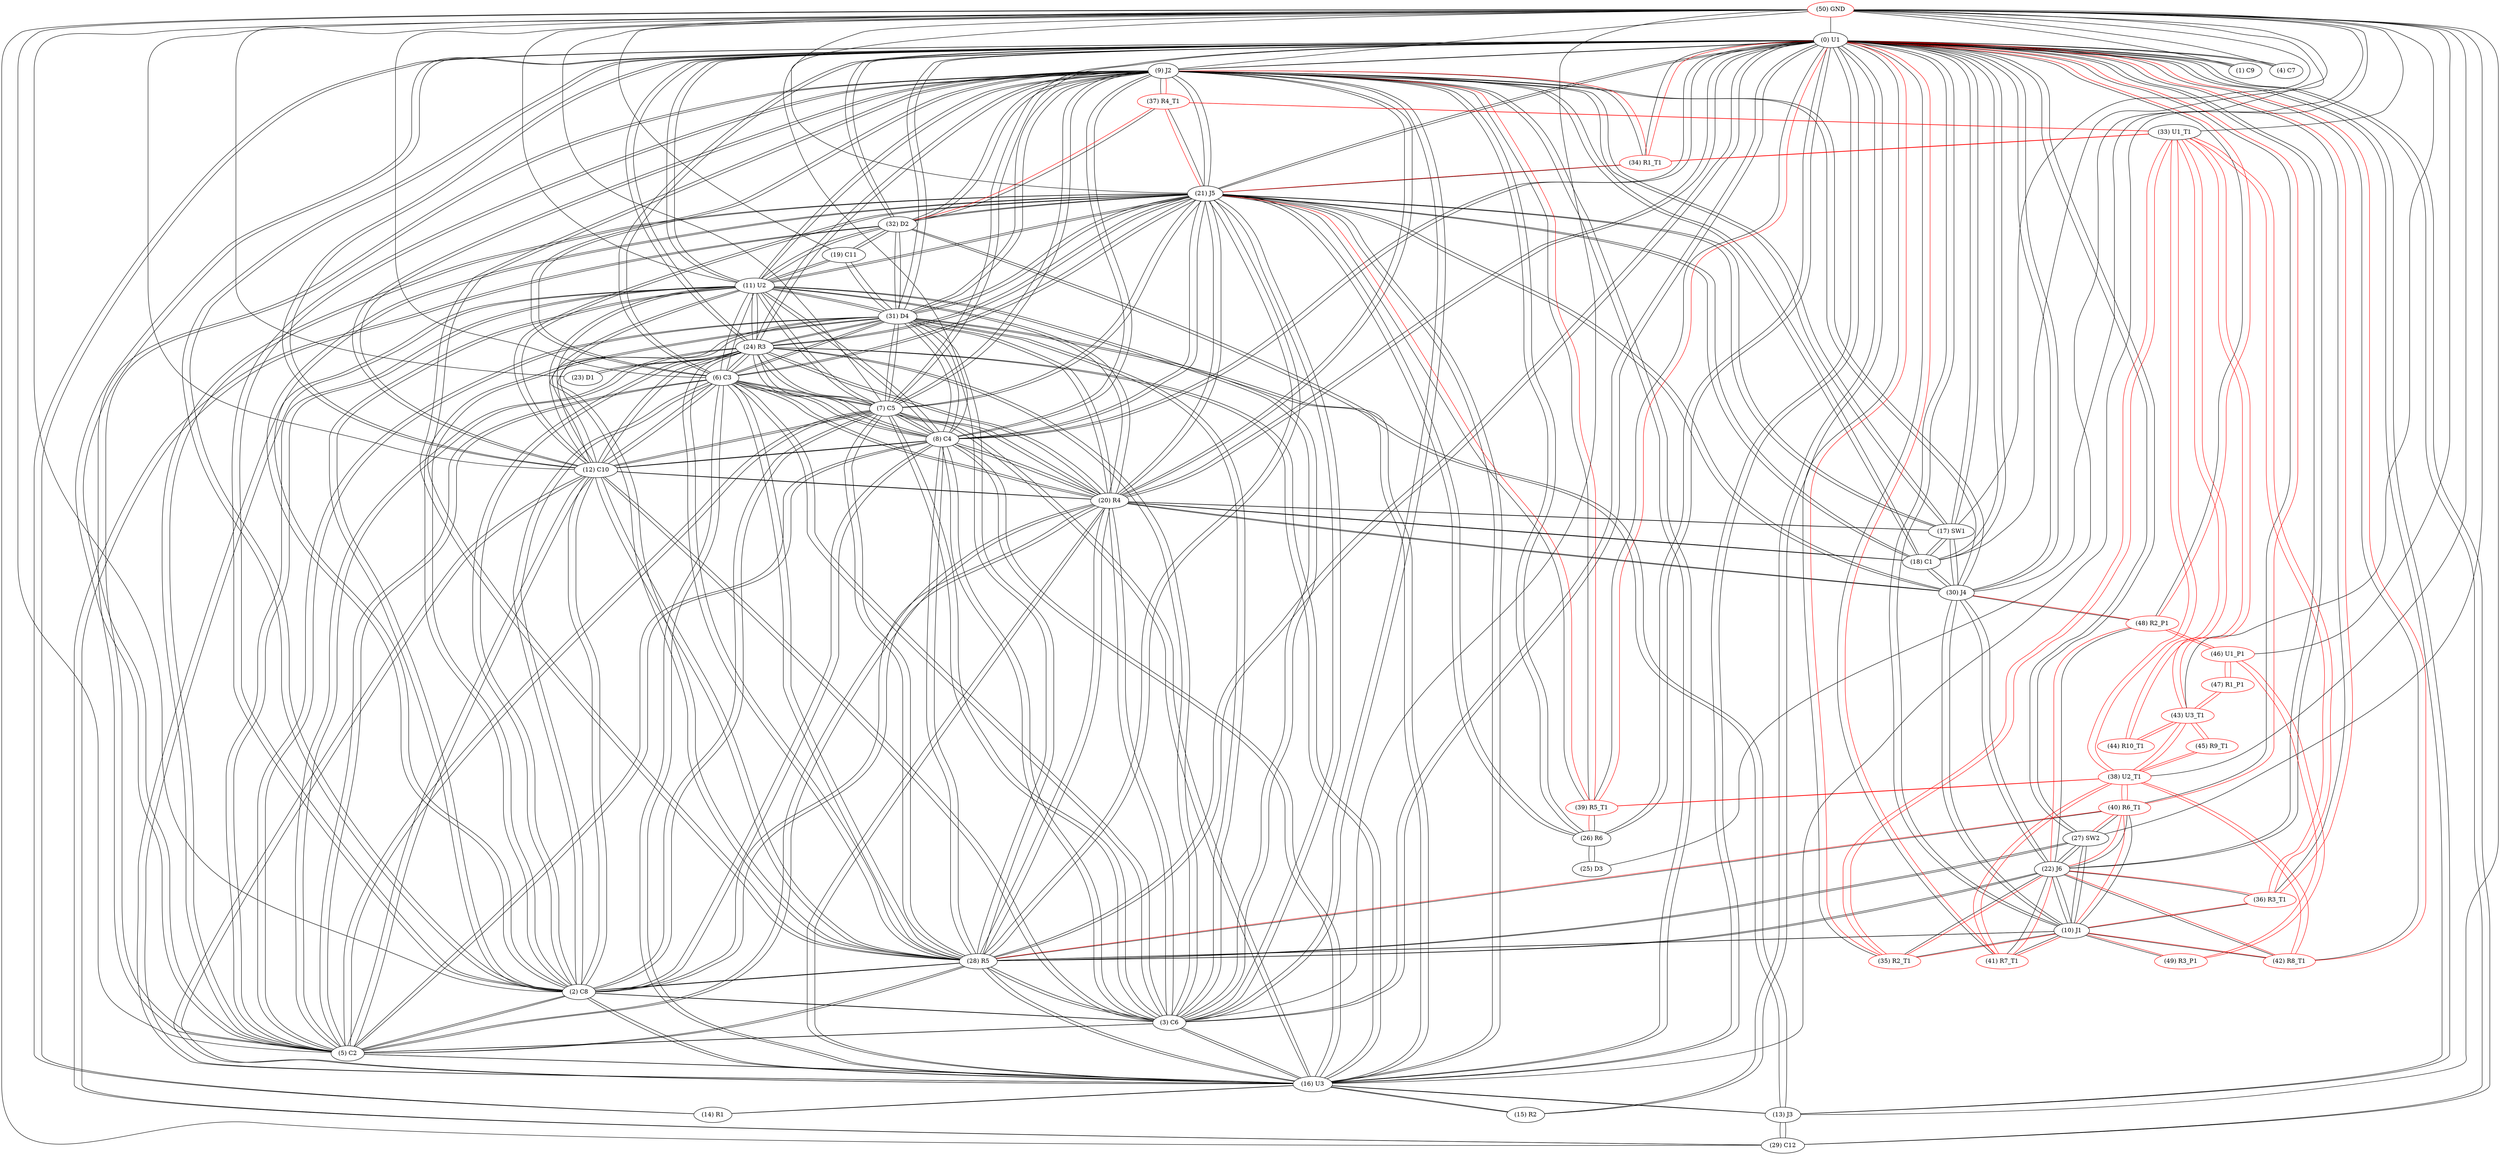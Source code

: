 graph {
	0 [label="(0) U1"]
	9 [label="(9) J2"]
	21 [label="(21) J5"]
	26 [label="(26) R6"]
	39 [label="(39) R5_T1"]
	10 [label="(10) J1"]
	28 [label="(28) R5"]
	22 [label="(22) J6"]
	27 [label="(27) SW2"]
	40 [label="(40) R6_T1"]
	16 [label="(16) U3"]
	5 [label="(5) C2"]
	3 [label="(3) C6"]
	2 [label="(2) C8"]
	20 [label="(20) R4"]
	12 [label="(12) C10"]
	8 [label="(8) C4"]
	11 [label="(11) U2"]
	7 [label="(7) C5"]
	6 [label="(6) C3"]
	24 [label="(24) R3"]
	31 [label="(31) D4"]
	1 [label="(1) C9"]
	34 [label="(34) R1_T1"]
	42 [label="(42) R8_T1"]
	30 [label="(30) J4"]
	41 [label="(41) R7_T1"]
	35 [label="(35) R2_T1"]
	36 [label="(36) R3_T1"]
	48 [label="(48) R2_P1"]
	4 [label="(4) C7"]
	18 [label="(18) C1"]
	17 [label="(17) SW1"]
	13 [label="(13) J3"]
	32 [label="(32) D2"]
	29 [label="(29) C12"]
	15 [label="(15) R2"]
	14 [label="(14) R1"]
	1 [label="(1) C9"]
	0 [label="(0) U1"]
	2 [label="(2) C8"]
	9 [label="(9) J2"]
	0 [label="(0) U1"]
	16 [label="(16) U3"]
	5 [label="(5) C2"]
	3 [label="(3) C6"]
	20 [label="(20) R4"]
	12 [label="(12) C10"]
	8 [label="(8) C4"]
	11 [label="(11) U2"]
	7 [label="(7) C5"]
	6 [label="(6) C3"]
	24 [label="(24) R3"]
	31 [label="(31) D4"]
	21 [label="(21) J5"]
	28 [label="(28) R5"]
	3 [label="(3) C6"]
	9 [label="(9) J2"]
	0 [label="(0) U1"]
	16 [label="(16) U3"]
	5 [label="(5) C2"]
	2 [label="(2) C8"]
	20 [label="(20) R4"]
	12 [label="(12) C10"]
	8 [label="(8) C4"]
	11 [label="(11) U2"]
	7 [label="(7) C5"]
	6 [label="(6) C3"]
	24 [label="(24) R3"]
	31 [label="(31) D4"]
	21 [label="(21) J5"]
	28 [label="(28) R5"]
	4 [label="(4) C7"]
	0 [label="(0) U1"]
	5 [label="(5) C2"]
	9 [label="(9) J2"]
	0 [label="(0) U1"]
	16 [label="(16) U3"]
	3 [label="(3) C6"]
	2 [label="(2) C8"]
	20 [label="(20) R4"]
	12 [label="(12) C10"]
	8 [label="(8) C4"]
	11 [label="(11) U2"]
	7 [label="(7) C5"]
	6 [label="(6) C3"]
	24 [label="(24) R3"]
	31 [label="(31) D4"]
	21 [label="(21) J5"]
	28 [label="(28) R5"]
	6 [label="(6) C3"]
	9 [label="(9) J2"]
	0 [label="(0) U1"]
	16 [label="(16) U3"]
	5 [label="(5) C2"]
	3 [label="(3) C6"]
	2 [label="(2) C8"]
	20 [label="(20) R4"]
	12 [label="(12) C10"]
	8 [label="(8) C4"]
	11 [label="(11) U2"]
	7 [label="(7) C5"]
	24 [label="(24) R3"]
	31 [label="(31) D4"]
	21 [label="(21) J5"]
	28 [label="(28) R5"]
	7 [label="(7) C5"]
	9 [label="(9) J2"]
	0 [label="(0) U1"]
	16 [label="(16) U3"]
	5 [label="(5) C2"]
	3 [label="(3) C6"]
	2 [label="(2) C8"]
	20 [label="(20) R4"]
	12 [label="(12) C10"]
	8 [label="(8) C4"]
	11 [label="(11) U2"]
	6 [label="(6) C3"]
	24 [label="(24) R3"]
	31 [label="(31) D4"]
	21 [label="(21) J5"]
	28 [label="(28) R5"]
	8 [label="(8) C4"]
	9 [label="(9) J2"]
	0 [label="(0) U1"]
	16 [label="(16) U3"]
	5 [label="(5) C2"]
	3 [label="(3) C6"]
	2 [label="(2) C8"]
	20 [label="(20) R4"]
	12 [label="(12) C10"]
	11 [label="(11) U2"]
	7 [label="(7) C5"]
	6 [label="(6) C3"]
	24 [label="(24) R3"]
	31 [label="(31) D4"]
	21 [label="(21) J5"]
	28 [label="(28) R5"]
	9 [label="(9) J2"]
	0 [label="(0) U1"]
	21 [label="(21) J5"]
	26 [label="(26) R6"]
	39 [label="(39) R5_T1"]
	16 [label="(16) U3"]
	5 [label="(5) C2"]
	3 [label="(3) C6"]
	2 [label="(2) C8"]
	20 [label="(20) R4"]
	12 [label="(12) C10"]
	8 [label="(8) C4"]
	11 [label="(11) U2"]
	7 [label="(7) C5"]
	6 [label="(6) C3"]
	24 [label="(24) R3"]
	31 [label="(31) D4"]
	28 [label="(28) R5"]
	32 [label="(32) D2"]
	37 [label="(37) R4_T1"]
	34 [label="(34) R1_T1"]
	18 [label="(18) C1"]
	30 [label="(30) J4"]
	17 [label="(17) SW1"]
	10 [label="(10) J1"]
	28 [label="(28) R5"]
	0 [label="(0) U1"]
	22 [label="(22) J6"]
	27 [label="(27) SW2"]
	40 [label="(40) R6_T1"]
	42 [label="(42) R8_T1"]
	30 [label="(30) J4"]
	41 [label="(41) R7_T1"]
	35 [label="(35) R2_T1"]
	36 [label="(36) R3_T1"]
	49 [label="(49) R3_P1"]
	11 [label="(11) U2"]
	9 [label="(9) J2"]
	0 [label="(0) U1"]
	16 [label="(16) U3"]
	5 [label="(5) C2"]
	3 [label="(3) C6"]
	2 [label="(2) C8"]
	20 [label="(20) R4"]
	12 [label="(12) C10"]
	8 [label="(8) C4"]
	7 [label="(7) C5"]
	6 [label="(6) C3"]
	24 [label="(24) R3"]
	31 [label="(31) D4"]
	21 [label="(21) J5"]
	28 [label="(28) R5"]
	19 [label="(19) C11"]
	32 [label="(32) D2"]
	12 [label="(12) C10"]
	9 [label="(9) J2"]
	0 [label="(0) U1"]
	16 [label="(16) U3"]
	5 [label="(5) C2"]
	3 [label="(3) C6"]
	2 [label="(2) C8"]
	20 [label="(20) R4"]
	8 [label="(8) C4"]
	11 [label="(11) U2"]
	7 [label="(7) C5"]
	6 [label="(6) C3"]
	24 [label="(24) R3"]
	31 [label="(31) D4"]
	21 [label="(21) J5"]
	28 [label="(28) R5"]
	13 [label="(13) J3"]
	0 [label="(0) U1"]
	32 [label="(32) D2"]
	29 [label="(29) C12"]
	16 [label="(16) U3"]
	14 [label="(14) R1"]
	16 [label="(16) U3"]
	0 [label="(0) U1"]
	15 [label="(15) R2"]
	16 [label="(16) U3"]
	0 [label="(0) U1"]
	16 [label="(16) U3"]
	9 [label="(9) J2"]
	0 [label="(0) U1"]
	5 [label="(5) C2"]
	3 [label="(3) C6"]
	2 [label="(2) C8"]
	20 [label="(20) R4"]
	12 [label="(12) C10"]
	8 [label="(8) C4"]
	11 [label="(11) U2"]
	7 [label="(7) C5"]
	6 [label="(6) C3"]
	24 [label="(24) R3"]
	31 [label="(31) D4"]
	21 [label="(21) J5"]
	28 [label="(28) R5"]
	14 [label="(14) R1"]
	15 [label="(15) R2"]
	13 [label="(13) J3"]
	17 [label="(17) SW1"]
	18 [label="(18) C1"]
	0 [label="(0) U1"]
	30 [label="(30) J4"]
	21 [label="(21) J5"]
	20 [label="(20) R4"]
	9 [label="(9) J2"]
	18 [label="(18) C1"]
	0 [label="(0) U1"]
	30 [label="(30) J4"]
	21 [label="(21) J5"]
	17 [label="(17) SW1"]
	20 [label="(20) R4"]
	9 [label="(9) J2"]
	19 [label="(19) C11"]
	32 [label="(32) D2"]
	31 [label="(31) D4"]
	11 [label="(11) U2"]
	20 [label="(20) R4"]
	9 [label="(9) J2"]
	0 [label="(0) U1"]
	16 [label="(16) U3"]
	5 [label="(5) C2"]
	3 [label="(3) C6"]
	2 [label="(2) C8"]
	12 [label="(12) C10"]
	8 [label="(8) C4"]
	11 [label="(11) U2"]
	7 [label="(7) C5"]
	6 [label="(6) C3"]
	24 [label="(24) R3"]
	31 [label="(31) D4"]
	21 [label="(21) J5"]
	28 [label="(28) R5"]
	18 [label="(18) C1"]
	30 [label="(30) J4"]
	17 [label="(17) SW1"]
	21 [label="(21) J5"]
	9 [label="(9) J2"]
	0 [label="(0) U1"]
	26 [label="(26) R6"]
	39 [label="(39) R5_T1"]
	16 [label="(16) U3"]
	5 [label="(5) C2"]
	3 [label="(3) C6"]
	2 [label="(2) C8"]
	20 [label="(20) R4"]
	12 [label="(12) C10"]
	8 [label="(8) C4"]
	11 [label="(11) U2"]
	7 [label="(7) C5"]
	6 [label="(6) C3"]
	24 [label="(24) R3"]
	31 [label="(31) D4"]
	28 [label="(28) R5"]
	32 [label="(32) D2"]
	37 [label="(37) R4_T1"]
	34 [label="(34) R1_T1"]
	18 [label="(18) C1"]
	30 [label="(30) J4"]
	17 [label="(17) SW1"]
	22 [label="(22) J6"]
	10 [label="(10) J1"]
	28 [label="(28) R5"]
	0 [label="(0) U1"]
	27 [label="(27) SW2"]
	40 [label="(40) R6_T1"]
	42 [label="(42) R8_T1"]
	30 [label="(30) J4"]
	41 [label="(41) R7_T1"]
	35 [label="(35) R2_T1"]
	36 [label="(36) R3_T1"]
	48 [label="(48) R2_P1"]
	23 [label="(23) D1"]
	24 [label="(24) R3"]
	24 [label="(24) R3"]
	9 [label="(9) J2"]
	0 [label="(0) U1"]
	16 [label="(16) U3"]
	5 [label="(5) C2"]
	3 [label="(3) C6"]
	2 [label="(2) C8"]
	20 [label="(20) R4"]
	12 [label="(12) C10"]
	8 [label="(8) C4"]
	11 [label="(11) U2"]
	7 [label="(7) C5"]
	6 [label="(6) C3"]
	31 [label="(31) D4"]
	21 [label="(21) J5"]
	28 [label="(28) R5"]
	23 [label="(23) D1"]
	25 [label="(25) D3"]
	26 [label="(26) R6"]
	26 [label="(26) R6"]
	25 [label="(25) D3"]
	9 [label="(9) J2"]
	0 [label="(0) U1"]
	21 [label="(21) J5"]
	39 [label="(39) R5_T1"]
	27 [label="(27) SW2"]
	10 [label="(10) J1"]
	28 [label="(28) R5"]
	0 [label="(0) U1"]
	22 [label="(22) J6"]
	40 [label="(40) R6_T1"]
	28 [label="(28) R5"]
	10 [label="(10) J1"]
	0 [label="(0) U1"]
	22 [label="(22) J6"]
	27 [label="(27) SW2"]
	40 [label="(40) R6_T1"]
	9 [label="(9) J2"]
	16 [label="(16) U3"]
	5 [label="(5) C2"]
	3 [label="(3) C6"]
	2 [label="(2) C8"]
	20 [label="(20) R4"]
	12 [label="(12) C10"]
	8 [label="(8) C4"]
	11 [label="(11) U2"]
	7 [label="(7) C5"]
	6 [label="(6) C3"]
	24 [label="(24) R3"]
	31 [label="(31) D4"]
	21 [label="(21) J5"]
	29 [label="(29) C12"]
	0 [label="(0) U1"]
	13 [label="(13) J3"]
	32 [label="(32) D2"]
	30 [label="(30) J4"]
	22 [label="(22) J6"]
	10 [label="(10) J1"]
	0 [label="(0) U1"]
	48 [label="(48) R2_P1"]
	18 [label="(18) C1"]
	21 [label="(21) J5"]
	17 [label="(17) SW1"]
	20 [label="(20) R4"]
	9 [label="(9) J2"]
	31 [label="(31) D4"]
	9 [label="(9) J2"]
	0 [label="(0) U1"]
	16 [label="(16) U3"]
	5 [label="(5) C2"]
	3 [label="(3) C6"]
	2 [label="(2) C8"]
	20 [label="(20) R4"]
	12 [label="(12) C10"]
	8 [label="(8) C4"]
	11 [label="(11) U2"]
	7 [label="(7) C5"]
	6 [label="(6) C3"]
	24 [label="(24) R3"]
	21 [label="(21) J5"]
	28 [label="(28) R5"]
	19 [label="(19) C11"]
	32 [label="(32) D2"]
	32 [label="(32) D2"]
	9 [label="(9) J2"]
	21 [label="(21) J5"]
	37 [label="(37) R4_T1"]
	0 [label="(0) U1"]
	13 [label="(13) J3"]
	29 [label="(29) C12"]
	19 [label="(19) C11"]
	31 [label="(31) D4"]
	11 [label="(11) U2"]
	33 [label="(33) U1_T1"]
	38 [label="(38) U2_T1"]
	43 [label="(43) U3_T1"]
	44 [label="(44) R10_T1"]
	37 [label="(37) R4_T1"]
	35 [label="(35) R2_T1"]
	36 [label="(36) R3_T1"]
	34 [label="(34) R1_T1"]
	34 [label="(34) R1_T1" color=red]
	21 [label="(21) J5"]
	0 [label="(0) U1"]
	9 [label="(9) J2"]
	33 [label="(33) U1_T1"]
	35 [label="(35) R2_T1" color=red]
	22 [label="(22) J6"]
	10 [label="(10) J1"]
	0 [label="(0) U1"]
	33 [label="(33) U1_T1"]
	36 [label="(36) R3_T1" color=red]
	22 [label="(22) J6"]
	10 [label="(10) J1"]
	0 [label="(0) U1"]
	33 [label="(33) U1_T1"]
	37 [label="(37) R4_T1" color=red]
	9 [label="(9) J2"]
	21 [label="(21) J5"]
	32 [label="(32) D2"]
	33 [label="(33) U1_T1"]
	38 [label="(38) U2_T1" color=red]
	41 [label="(41) R7_T1"]
	42 [label="(42) R8_T1"]
	39 [label="(39) R5_T1"]
	40 [label="(40) R6_T1"]
	43 [label="(43) U3_T1"]
	33 [label="(33) U1_T1"]
	45 [label="(45) R9_T1"]
	39 [label="(39) R5_T1" color=red]
	9 [label="(9) J2"]
	0 [label="(0) U1"]
	21 [label="(21) J5"]
	26 [label="(26) R6"]
	38 [label="(38) U2_T1"]
	40 [label="(40) R6_T1" color=red]
	10 [label="(10) J1"]
	28 [label="(28) R5"]
	0 [label="(0) U1"]
	22 [label="(22) J6"]
	27 [label="(27) SW2"]
	38 [label="(38) U2_T1"]
	41 [label="(41) R7_T1" color=red]
	22 [label="(22) J6"]
	10 [label="(10) J1"]
	0 [label="(0) U1"]
	38 [label="(38) U2_T1"]
	42 [label="(42) R8_T1" color=red]
	0 [label="(0) U1"]
	22 [label="(22) J6"]
	10 [label="(10) J1"]
	38 [label="(38) U2_T1"]
	43 [label="(43) U3_T1" color=red]
	38 [label="(38) U2_T1"]
	33 [label="(33) U1_T1"]
	45 [label="(45) R9_T1"]
	44 [label="(44) R10_T1"]
	47 [label="(47) R1_P1"]
	44 [label="(44) R10_T1" color=red]
	43 [label="(43) U3_T1"]
	33 [label="(33) U1_T1"]
	45 [label="(45) R9_T1" color=red]
	38 [label="(38) U2_T1"]
	43 [label="(43) U3_T1"]
	46 [label="(46) U1_P1" color=red]
	49 [label="(49) R3_P1"]
	48 [label="(48) R2_P1"]
	47 [label="(47) R1_P1"]
	47 [label="(47) R1_P1" color=red]
	43 [label="(43) U3_T1"]
	46 [label="(46) U1_P1"]
	48 [label="(48) R2_P1" color=red]
	0 [label="(0) U1"]
	22 [label="(22) J6"]
	30 [label="(30) J4"]
	46 [label="(46) U1_P1"]
	49 [label="(49) R3_P1" color=red]
	10 [label="(10) J1"]
	46 [label="(46) U1_P1"]
	50 [label="(50) GND" color=red]
	3 [label="(3) C6"]
	2 [label="(2) C8"]
	1 [label="(1) C9"]
	21 [label="(21) J5"]
	7 [label="(7) C5"]
	0 [label="(0) U1"]
	4 [label="(4) C7"]
	5 [label="(5) C2"]
	6 [label="(6) C3"]
	8 [label="(8) C4"]
	25 [label="(25) D3"]
	29 [label="(29) C12"]
	30 [label="(30) J4"]
	17 [label="(17) SW1"]
	18 [label="(18) C1"]
	19 [label="(19) C11"]
	9 [label="(9) J2"]
	27 [label="(27) SW2"]
	23 [label="(23) D1"]
	13 [label="(13) J3"]
	11 [label="(11) U2"]
	16 [label="(16) U3"]
	12 [label="(12) C10"]
	38 [label="(38) U2_T1"]
	43 [label="(43) U3_T1"]
	33 [label="(33) U1_T1"]
	46 [label="(46) U1_P1"]
	0 -- 9
	0 -- 21
	0 -- 26
	0 -- 39
	0 -- 10
	0 -- 28
	0 -- 22
	0 -- 27
	0 -- 40
	0 -- 16
	0 -- 5
	0 -- 3
	0 -- 2
	0 -- 20
	0 -- 12
	0 -- 8
	0 -- 11
	0 -- 7
	0 -- 6
	0 -- 24
	0 -- 31
	0 -- 1
	0 -- 34
	0 -- 42
	0 -- 30
	0 -- 41
	0 -- 35
	0 -- 36
	0 -- 48
	0 -- 4
	0 -- 18
	0 -- 17
	0 -- 13
	0 -- 32
	0 -- 29
	0 -- 15
	0 -- 14
	1 -- 0
	2 -- 9
	2 -- 0
	2 -- 16
	2 -- 5
	2 -- 3
	2 -- 20
	2 -- 12
	2 -- 8
	2 -- 11
	2 -- 7
	2 -- 6
	2 -- 24
	2 -- 31
	2 -- 21
	2 -- 28
	3 -- 9
	3 -- 0
	3 -- 16
	3 -- 5
	3 -- 2
	3 -- 20
	3 -- 12
	3 -- 8
	3 -- 11
	3 -- 7
	3 -- 6
	3 -- 24
	3 -- 31
	3 -- 21
	3 -- 28
	4 -- 0
	5 -- 9
	5 -- 0
	5 -- 16
	5 -- 3
	5 -- 2
	5 -- 20
	5 -- 12
	5 -- 8
	5 -- 11
	5 -- 7
	5 -- 6
	5 -- 24
	5 -- 31
	5 -- 21
	5 -- 28
	6 -- 9
	6 -- 0
	6 -- 16
	6 -- 5
	6 -- 3
	6 -- 2
	6 -- 20
	6 -- 12
	6 -- 8
	6 -- 11
	6 -- 7
	6 -- 24
	6 -- 31
	6 -- 21
	6 -- 28
	7 -- 9
	7 -- 0
	7 -- 16
	7 -- 5
	7 -- 3
	7 -- 2
	7 -- 20
	7 -- 12
	7 -- 8
	7 -- 11
	7 -- 6
	7 -- 24
	7 -- 31
	7 -- 21
	7 -- 28
	8 -- 9
	8 -- 0
	8 -- 16
	8 -- 5
	8 -- 3
	8 -- 2
	8 -- 20
	8 -- 12
	8 -- 11
	8 -- 7
	8 -- 6
	8 -- 24
	8 -- 31
	8 -- 21
	8 -- 28
	9 -- 0
	9 -- 21
	9 -- 26
	9 -- 39
	9 -- 16
	9 -- 5
	9 -- 3
	9 -- 2
	9 -- 20
	9 -- 12
	9 -- 8
	9 -- 11
	9 -- 7
	9 -- 6
	9 -- 24
	9 -- 31
	9 -- 28
	9 -- 32
	9 -- 37
	9 -- 34
	9 -- 18
	9 -- 30
	9 -- 17
	10 -- 28
	10 -- 0
	10 -- 22
	10 -- 27
	10 -- 40
	10 -- 42
	10 -- 30
	10 -- 41
	10 -- 35
	10 -- 36
	10 -- 49
	11 -- 9
	11 -- 0
	11 -- 16
	11 -- 5
	11 -- 3
	11 -- 2
	11 -- 20
	11 -- 12
	11 -- 8
	11 -- 7
	11 -- 6
	11 -- 24
	11 -- 31
	11 -- 21
	11 -- 28
	11 -- 19
	11 -- 32
	12 -- 9
	12 -- 0
	12 -- 16
	12 -- 5
	12 -- 3
	12 -- 2
	12 -- 20
	12 -- 8
	12 -- 11
	12 -- 7
	12 -- 6
	12 -- 24
	12 -- 31
	12 -- 21
	12 -- 28
	13 -- 0
	13 -- 32
	13 -- 29
	13 -- 16
	14 -- 16
	14 -- 0
	15 -- 16
	15 -- 0
	16 -- 9
	16 -- 0
	16 -- 5
	16 -- 3
	16 -- 2
	16 -- 20
	16 -- 12
	16 -- 8
	16 -- 11
	16 -- 7
	16 -- 6
	16 -- 24
	16 -- 31
	16 -- 21
	16 -- 28
	16 -- 14
	16 -- 15
	16 -- 13
	17 -- 18
	17 -- 0
	17 -- 30
	17 -- 21
	17 -- 20
	17 -- 9
	18 -- 0
	18 -- 30
	18 -- 21
	18 -- 17
	18 -- 20
	18 -- 9
	19 -- 32
	19 -- 31
	19 -- 11
	20 -- 9
	20 -- 0
	20 -- 16
	20 -- 5
	20 -- 3
	20 -- 2
	20 -- 12
	20 -- 8
	20 -- 11
	20 -- 7
	20 -- 6
	20 -- 24
	20 -- 31
	20 -- 21
	20 -- 28
	20 -- 18
	20 -- 30
	20 -- 17
	21 -- 9
	21 -- 0
	21 -- 26
	21 -- 39
	21 -- 16
	21 -- 5
	21 -- 3
	21 -- 2
	21 -- 20
	21 -- 12
	21 -- 8
	21 -- 11
	21 -- 7
	21 -- 6
	21 -- 24
	21 -- 31
	21 -- 28
	21 -- 32
	21 -- 37
	21 -- 34
	21 -- 18
	21 -- 30
	21 -- 17
	22 -- 10
	22 -- 28
	22 -- 0
	22 -- 27
	22 -- 40
	22 -- 42
	22 -- 30
	22 -- 41
	22 -- 35
	22 -- 36
	22 -- 48
	23 -- 24
	24 -- 9
	24 -- 0
	24 -- 16
	24 -- 5
	24 -- 3
	24 -- 2
	24 -- 20
	24 -- 12
	24 -- 8
	24 -- 11
	24 -- 7
	24 -- 6
	24 -- 31
	24 -- 21
	24 -- 28
	24 -- 23
	25 -- 26
	26 -- 25
	26 -- 9
	26 -- 0
	26 -- 21
	26 -- 39
	27 -- 10
	27 -- 28
	27 -- 0
	27 -- 22
	27 -- 40
	28 -- 10
	28 -- 0
	28 -- 22
	28 -- 27
	28 -- 40
	28 -- 9
	28 -- 16
	28 -- 5
	28 -- 3
	28 -- 2
	28 -- 20
	28 -- 12
	28 -- 8
	28 -- 11
	28 -- 7
	28 -- 6
	28 -- 24
	28 -- 31
	28 -- 21
	29 -- 0
	29 -- 13
	29 -- 32
	30 -- 22
	30 -- 10
	30 -- 0
	30 -- 48
	30 -- 18
	30 -- 21
	30 -- 17
	30 -- 20
	30 -- 9
	31 -- 9
	31 -- 0
	31 -- 16
	31 -- 5
	31 -- 3
	31 -- 2
	31 -- 20
	31 -- 12
	31 -- 8
	31 -- 11
	31 -- 7
	31 -- 6
	31 -- 24
	31 -- 21
	31 -- 28
	31 -- 19
	31 -- 32
	32 -- 9
	32 -- 21
	32 -- 37
	32 -- 0
	32 -- 13
	32 -- 29
	32 -- 19
	32 -- 31
	32 -- 11
	33 -- 38 [color=red]
	33 -- 43 [color=red]
	33 -- 44 [color=red]
	33 -- 37 [color=red]
	33 -- 35 [color=red]
	33 -- 36 [color=red]
	33 -- 34 [color=red]
	34 -- 21 [color=red]
	34 -- 0 [color=red]
	34 -- 9 [color=red]
	34 -- 33 [color=red]
	35 -- 22 [color=red]
	35 -- 10 [color=red]
	35 -- 0 [color=red]
	35 -- 33 [color=red]
	36 -- 22 [color=red]
	36 -- 10 [color=red]
	36 -- 0 [color=red]
	36 -- 33 [color=red]
	37 -- 9 [color=red]
	37 -- 21 [color=red]
	37 -- 32 [color=red]
	37 -- 33 [color=red]
	38 -- 41 [color=red]
	38 -- 42 [color=red]
	38 -- 39 [color=red]
	38 -- 40 [color=red]
	38 -- 43 [color=red]
	38 -- 33 [color=red]
	38 -- 45 [color=red]
	39 -- 9 [color=red]
	39 -- 0 [color=red]
	39 -- 21 [color=red]
	39 -- 26 [color=red]
	39 -- 38 [color=red]
	40 -- 10 [color=red]
	40 -- 28 [color=red]
	40 -- 0 [color=red]
	40 -- 22 [color=red]
	40 -- 27 [color=red]
	40 -- 38 [color=red]
	41 -- 22 [color=red]
	41 -- 10 [color=red]
	41 -- 0 [color=red]
	41 -- 38 [color=red]
	42 -- 0 [color=red]
	42 -- 22 [color=red]
	42 -- 10 [color=red]
	42 -- 38 [color=red]
	43 -- 38 [color=red]
	43 -- 33 [color=red]
	43 -- 45 [color=red]
	43 -- 44 [color=red]
	43 -- 47 [color=red]
	44 -- 43 [color=red]
	44 -- 33 [color=red]
	45 -- 38 [color=red]
	45 -- 43 [color=red]
	46 -- 49 [color=red]
	46 -- 48 [color=red]
	46 -- 47 [color=red]
	47 -- 43 [color=red]
	47 -- 46 [color=red]
	48 -- 0 [color=red]
	48 -- 22 [color=red]
	48 -- 30 [color=red]
	48 -- 46 [color=red]
	49 -- 10 [color=red]
	49 -- 46 [color=red]
	50 -- 3
	50 -- 2
	50 -- 1
	50 -- 21
	50 -- 7
	50 -- 0
	50 -- 4
	50 -- 5
	50 -- 6
	50 -- 8
	50 -- 25
	50 -- 29
	50 -- 30
	50 -- 17
	50 -- 18
	50 -- 19
	50 -- 9
	50 -- 27
	50 -- 23
	50 -- 13
	50 -- 11
	50 -- 16
	50 -- 12
	50 -- 38
	50 -- 43
	50 -- 33
	50 -- 46
}
